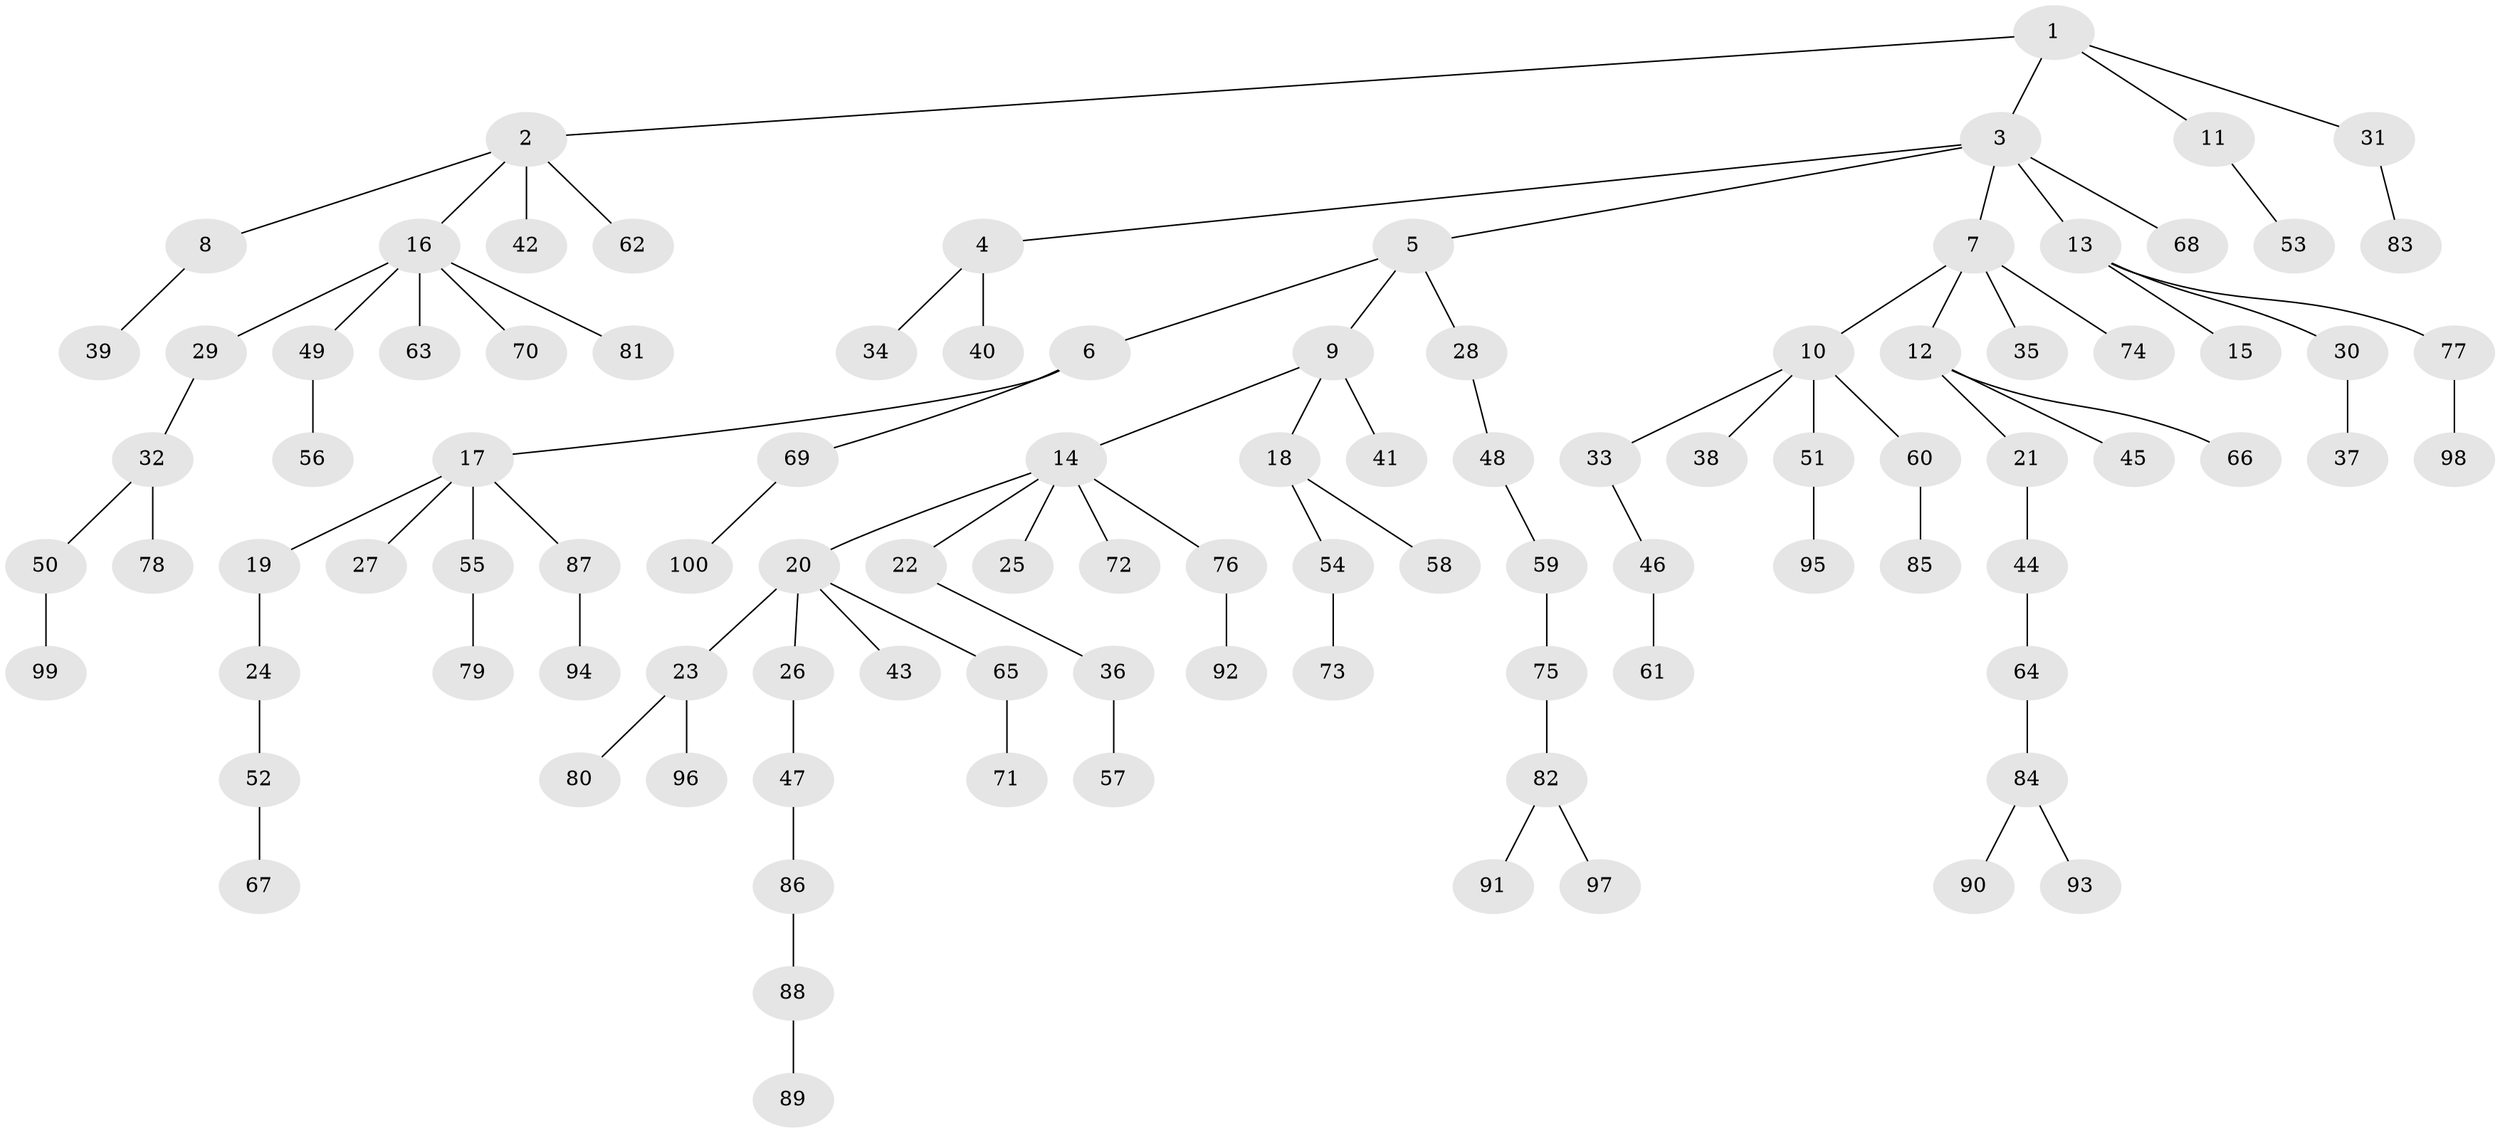 // Generated by graph-tools (version 1.1) at 2025/38/02/21/25 10:38:55]
// undirected, 100 vertices, 99 edges
graph export_dot {
graph [start="1"]
  node [color=gray90,style=filled];
  1;
  2;
  3;
  4;
  5;
  6;
  7;
  8;
  9;
  10;
  11;
  12;
  13;
  14;
  15;
  16;
  17;
  18;
  19;
  20;
  21;
  22;
  23;
  24;
  25;
  26;
  27;
  28;
  29;
  30;
  31;
  32;
  33;
  34;
  35;
  36;
  37;
  38;
  39;
  40;
  41;
  42;
  43;
  44;
  45;
  46;
  47;
  48;
  49;
  50;
  51;
  52;
  53;
  54;
  55;
  56;
  57;
  58;
  59;
  60;
  61;
  62;
  63;
  64;
  65;
  66;
  67;
  68;
  69;
  70;
  71;
  72;
  73;
  74;
  75;
  76;
  77;
  78;
  79;
  80;
  81;
  82;
  83;
  84;
  85;
  86;
  87;
  88;
  89;
  90;
  91;
  92;
  93;
  94;
  95;
  96;
  97;
  98;
  99;
  100;
  1 -- 2;
  1 -- 3;
  1 -- 11;
  1 -- 31;
  2 -- 8;
  2 -- 16;
  2 -- 42;
  2 -- 62;
  3 -- 4;
  3 -- 5;
  3 -- 7;
  3 -- 13;
  3 -- 68;
  4 -- 34;
  4 -- 40;
  5 -- 6;
  5 -- 9;
  5 -- 28;
  6 -- 17;
  6 -- 69;
  7 -- 10;
  7 -- 12;
  7 -- 35;
  7 -- 74;
  8 -- 39;
  9 -- 14;
  9 -- 18;
  9 -- 41;
  10 -- 33;
  10 -- 38;
  10 -- 51;
  10 -- 60;
  11 -- 53;
  12 -- 21;
  12 -- 45;
  12 -- 66;
  13 -- 15;
  13 -- 30;
  13 -- 77;
  14 -- 20;
  14 -- 22;
  14 -- 25;
  14 -- 72;
  14 -- 76;
  16 -- 29;
  16 -- 49;
  16 -- 63;
  16 -- 70;
  16 -- 81;
  17 -- 19;
  17 -- 27;
  17 -- 55;
  17 -- 87;
  18 -- 54;
  18 -- 58;
  19 -- 24;
  20 -- 23;
  20 -- 26;
  20 -- 43;
  20 -- 65;
  21 -- 44;
  22 -- 36;
  23 -- 80;
  23 -- 96;
  24 -- 52;
  26 -- 47;
  28 -- 48;
  29 -- 32;
  30 -- 37;
  31 -- 83;
  32 -- 50;
  32 -- 78;
  33 -- 46;
  36 -- 57;
  44 -- 64;
  46 -- 61;
  47 -- 86;
  48 -- 59;
  49 -- 56;
  50 -- 99;
  51 -- 95;
  52 -- 67;
  54 -- 73;
  55 -- 79;
  59 -- 75;
  60 -- 85;
  64 -- 84;
  65 -- 71;
  69 -- 100;
  75 -- 82;
  76 -- 92;
  77 -- 98;
  82 -- 91;
  82 -- 97;
  84 -- 90;
  84 -- 93;
  86 -- 88;
  87 -- 94;
  88 -- 89;
}
